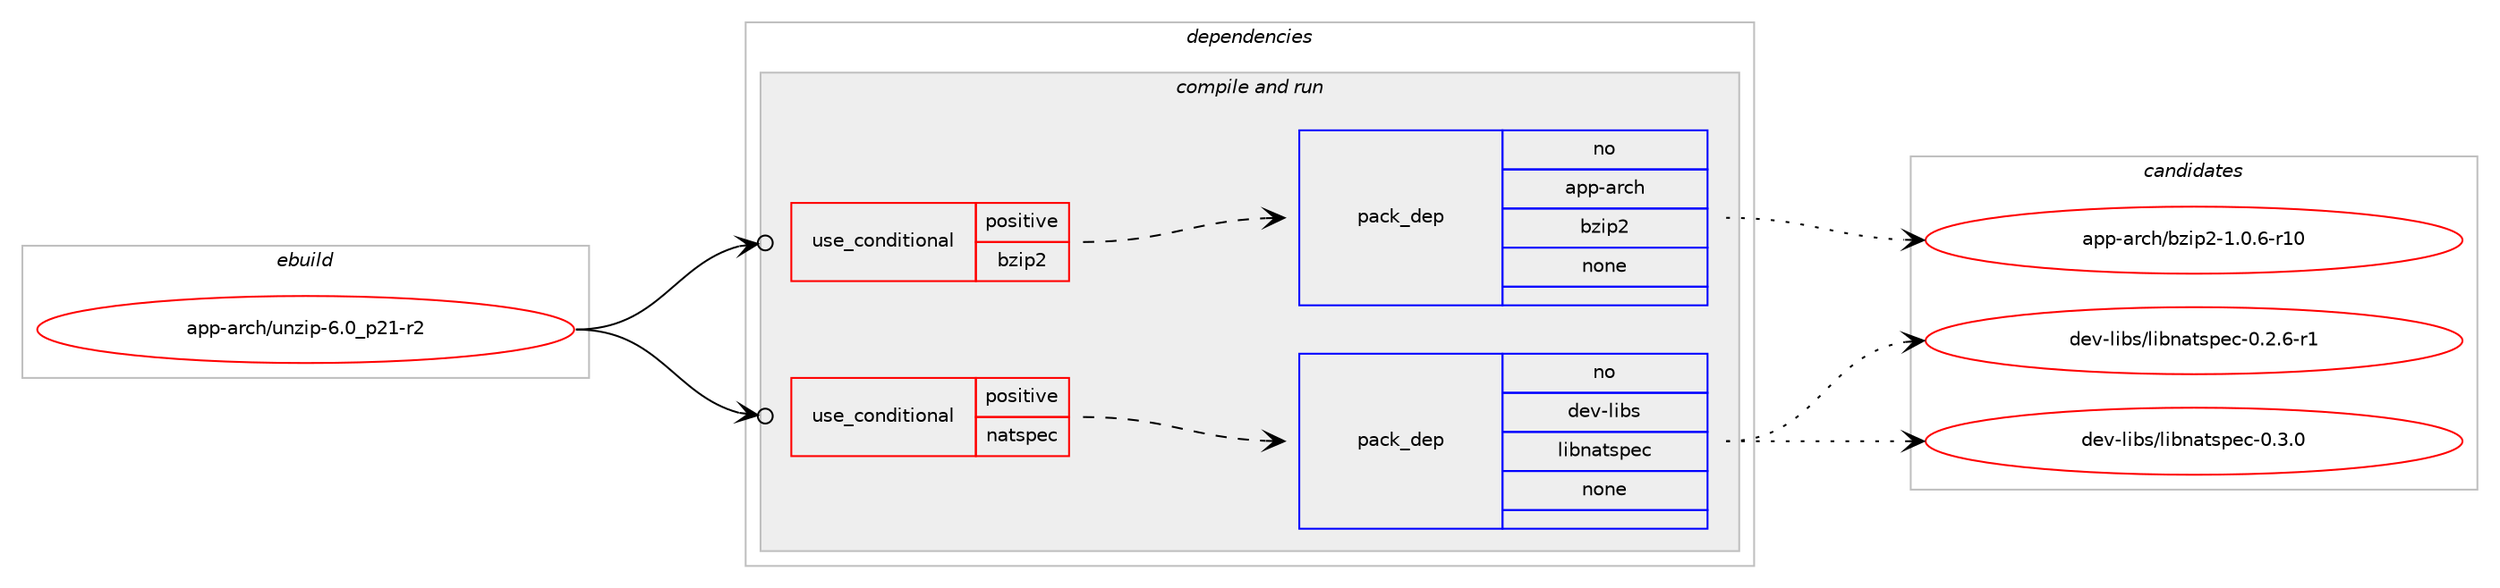 digraph prolog {

# *************
# Graph options
# *************

newrank=true;
concentrate=true;
compound=true;
graph [rankdir=LR,fontname=Helvetica,fontsize=10,ranksep=1.5];#, ranksep=2.5, nodesep=0.2];
edge  [arrowhead=vee];
node  [fontname=Helvetica,fontsize=10];

# **********
# The ebuild
# **********

subgraph cluster_leftcol {
color=gray;
rank=same;
label=<<i>ebuild</i>>;
id [label="app-arch/unzip-6.0_p21-r2", color=red, width=4, href="../app-arch/unzip-6.0_p21-r2.svg"];
}

# ****************
# The dependencies
# ****************

subgraph cluster_midcol {
color=gray;
label=<<i>dependencies</i>>;
subgraph cluster_compile {
fillcolor="#eeeeee";
style=filled;
label=<<i>compile</i>>;
}
subgraph cluster_compileandrun {
fillcolor="#eeeeee";
style=filled;
label=<<i>compile and run</i>>;
subgraph cond346699 {
dependency1271812 [label=<<TABLE BORDER="0" CELLBORDER="1" CELLSPACING="0" CELLPADDING="4"><TR><TD ROWSPAN="3" CELLPADDING="10">use_conditional</TD></TR><TR><TD>positive</TD></TR><TR><TD>bzip2</TD></TR></TABLE>>, shape=none, color=red];
subgraph pack905375 {
dependency1271813 [label=<<TABLE BORDER="0" CELLBORDER="1" CELLSPACING="0" CELLPADDING="4" WIDTH="220"><TR><TD ROWSPAN="6" CELLPADDING="30">pack_dep</TD></TR><TR><TD WIDTH="110">no</TD></TR><TR><TD>app-arch</TD></TR><TR><TD>bzip2</TD></TR><TR><TD>none</TD></TR><TR><TD></TD></TR></TABLE>>, shape=none, color=blue];
}
dependency1271812:e -> dependency1271813:w [weight=20,style="dashed",arrowhead="vee"];
}
id:e -> dependency1271812:w [weight=20,style="solid",arrowhead="odotvee"];
subgraph cond346700 {
dependency1271814 [label=<<TABLE BORDER="0" CELLBORDER="1" CELLSPACING="0" CELLPADDING="4"><TR><TD ROWSPAN="3" CELLPADDING="10">use_conditional</TD></TR><TR><TD>positive</TD></TR><TR><TD>natspec</TD></TR></TABLE>>, shape=none, color=red];
subgraph pack905376 {
dependency1271815 [label=<<TABLE BORDER="0" CELLBORDER="1" CELLSPACING="0" CELLPADDING="4" WIDTH="220"><TR><TD ROWSPAN="6" CELLPADDING="30">pack_dep</TD></TR><TR><TD WIDTH="110">no</TD></TR><TR><TD>dev-libs</TD></TR><TR><TD>libnatspec</TD></TR><TR><TD>none</TD></TR><TR><TD></TD></TR></TABLE>>, shape=none, color=blue];
}
dependency1271814:e -> dependency1271815:w [weight=20,style="dashed",arrowhead="vee"];
}
id:e -> dependency1271814:w [weight=20,style="solid",arrowhead="odotvee"];
}
subgraph cluster_run {
fillcolor="#eeeeee";
style=filled;
label=<<i>run</i>>;
}
}

# **************
# The candidates
# **************

subgraph cluster_choices {
rank=same;
color=gray;
label=<<i>candidates</i>>;

subgraph choice905375 {
color=black;
nodesep=1;
choice97112112459711499104479812210511250454946484654451144948 [label="app-arch/bzip2-1.0.6-r10", color=red, width=4,href="../app-arch/bzip2-1.0.6-r10.svg"];
dependency1271813:e -> choice97112112459711499104479812210511250454946484654451144948:w [style=dotted,weight="100"];
}
subgraph choice905376 {
color=black;
nodesep=1;
choice1001011184510810598115471081059811097116115112101994548465046544511449 [label="dev-libs/libnatspec-0.2.6-r1", color=red, width=4,href="../dev-libs/libnatspec-0.2.6-r1.svg"];
choice100101118451081059811547108105981109711611511210199454846514648 [label="dev-libs/libnatspec-0.3.0", color=red, width=4,href="../dev-libs/libnatspec-0.3.0.svg"];
dependency1271815:e -> choice1001011184510810598115471081059811097116115112101994548465046544511449:w [style=dotted,weight="100"];
dependency1271815:e -> choice100101118451081059811547108105981109711611511210199454846514648:w [style=dotted,weight="100"];
}
}

}

